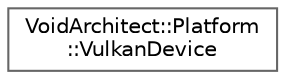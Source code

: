 digraph "Graphical Class Hierarchy"
{
 // LATEX_PDF_SIZE
  bgcolor="transparent";
  edge [fontname=Helvetica,fontsize=10,labelfontname=Helvetica,labelfontsize=10];
  node [fontname=Helvetica,fontsize=10,shape=box,height=0.2,width=0.4];
  rankdir="LR";
  Node0 [id="Node000000",label="VoidArchitect::Platform\l::VulkanDevice",height=0.2,width=0.4,color="grey40", fillcolor="white", style="filled",URL="$class_void_architect_1_1_platform_1_1_vulkan_device.html",tooltip=" "];
}
